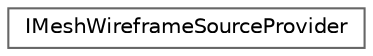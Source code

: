 digraph "Graphical Class Hierarchy"
{
 // INTERACTIVE_SVG=YES
 // LATEX_PDF_SIZE
  bgcolor="transparent";
  edge [fontname=Helvetica,fontsize=10,labelfontname=Helvetica,labelfontsize=10];
  node [fontname=Helvetica,fontsize=10,shape=box,height=0.2,width=0.4];
  rankdir="LR";
  Node0 [id="Node000000",label="IMeshWireframeSourceProvider",height=0.2,width=0.4,color="grey40", fillcolor="white", style="filled",URL="$d6/dce/classIMeshWireframeSourceProvider.html",tooltip="IMeshWireframeSourceProvider is an abstract interface to some implementation that can provide an IMes..."];
}
